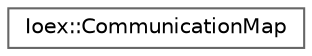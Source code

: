 digraph "Graphical Class Hierarchy"
{
 // INTERACTIVE_SVG=YES
 // LATEX_PDF_SIZE
  bgcolor="transparent";
  edge [fontname=Helvetica,fontsize=10,labelfontname=Helvetica,labelfontsize=10];
  node [fontname=Helvetica,fontsize=10,shape=box,height=0.2,width=0.4];
  rankdir="LR";
  Node0 [id="Node000000",label="Ioex::CommunicationMap",height=0.2,width=0.4,color="grey40", fillcolor="white", style="filled",URL="$structIoex_1_1CommunicationMap.html",tooltip=" "];
}
